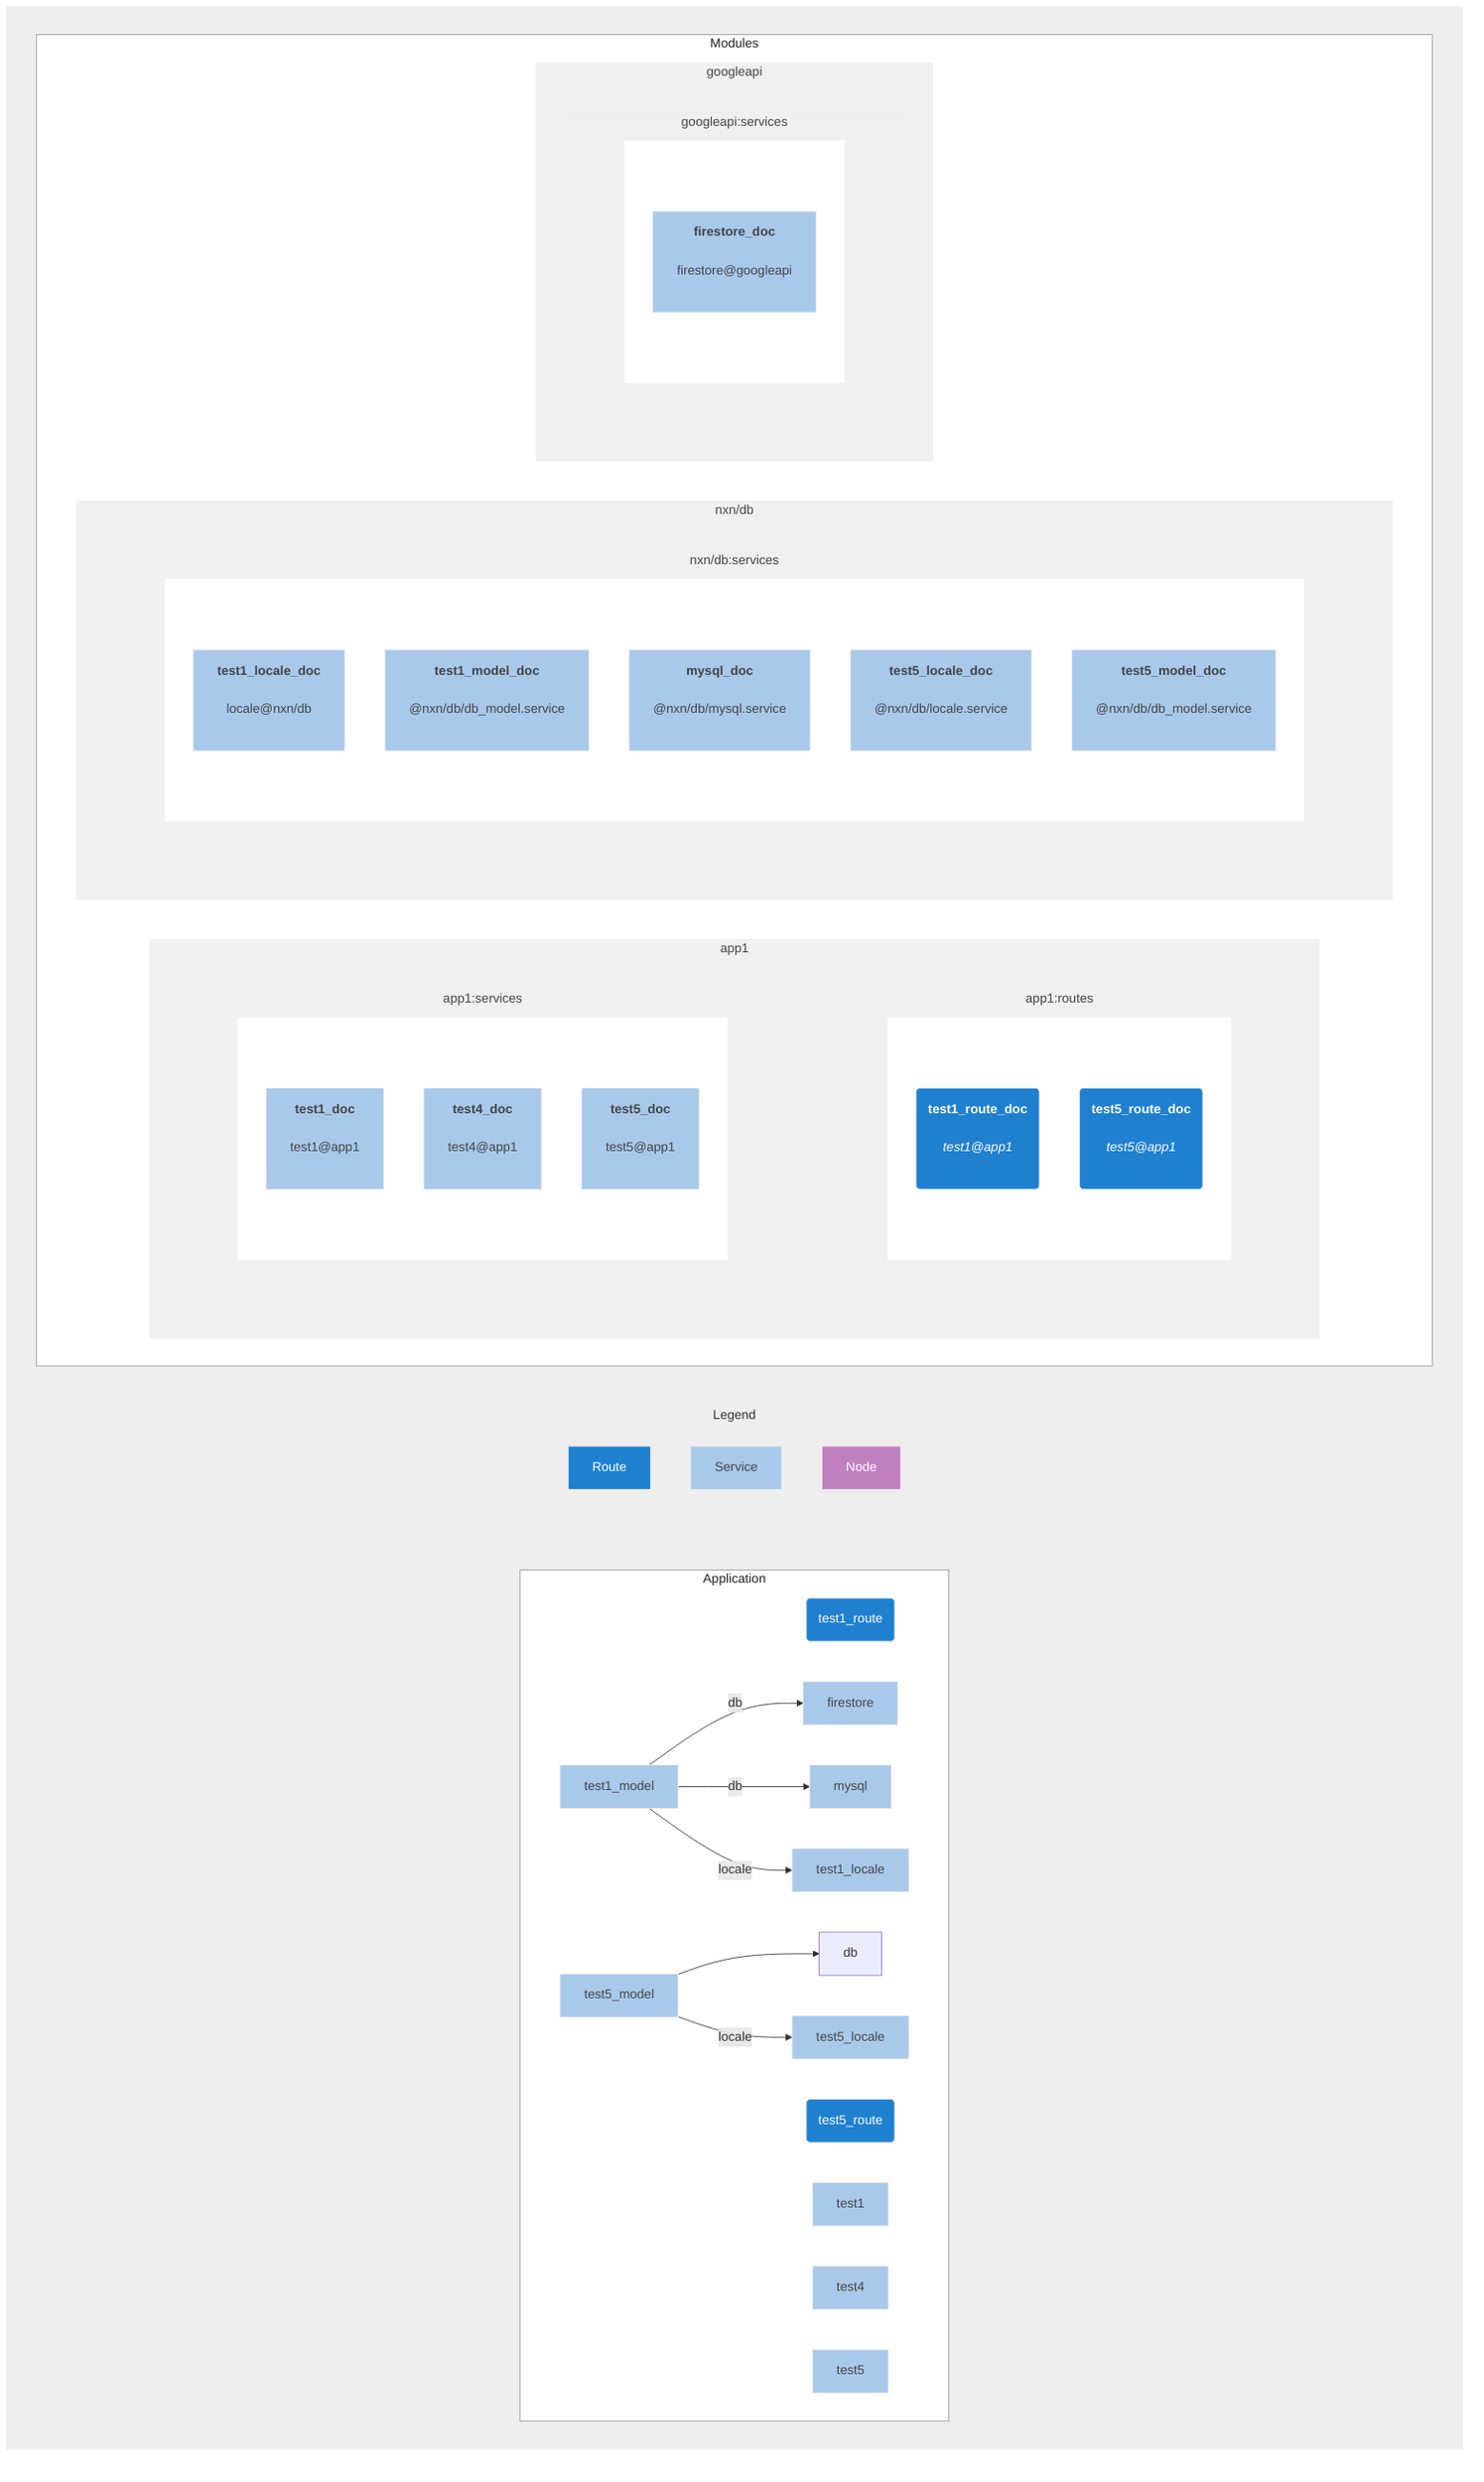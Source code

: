 graph TB;
subgraph main

subgraph Application
    direction LR;
    classDef nodeCls fill:#eee,stroke:#eee,color:#333
    classDef routeCls fill:#2080D0,stroke:#eee,color:#fff
    classDef nodCls fill:#C080C0,stroke:#eee,color:#fff
    classDef serviceCls fill:#A9C9EB,stroke:#eee,color:#444
    test1_route("test1_route"):::routeCls
    test5_route("test5_route"):::routeCls
    test1["test1"]:::serviceCls
    test1_locale["test1_locale"]:::serviceCls
    firestore["firestore"]:::serviceCls
    test1_model["test1_model"]:::serviceCls
    test1_model -- db -->firestore;
    test1_model -- db -->mysql;
    test1_model -- locale -->test1_locale;
    mysql["mysql"]:::serviceCls
    test4["test4"]:::serviceCls
    test5_locale["test5_locale"]:::serviceCls
    test5_model["test5_model"]:::serviceCls
    test5_model --> db;
    test5_model -- locale -->test5_locale;
    test5["test5"]:::serviceCls
end

subgraph Legend
    Route:::routeCls
    Service:::serviceCls
    Node:::nodCls
end

subgraph Modules
    direction LR;
    classDef nodeCls fill:#C080C0,stroke:#eee,color:#fff
    classDef routeCls fill:#2080D0,stroke:#eee,color:#fff
    classDef nodCls fill:#C080C0,stroke:#eee,color:#fff
    classDef serviceCls fill:#A9C9EB,stroke:#eee,color:#444


subgraph app1
direction TB;

subgraph app1:routes
direction LR;

subgraph app1_routes1
direction TB;
    test1_route_doc("<b>test1_route_doc</b><br><br><i>test1@app1</i><br><br>"):::routeCls

    test5_route_doc("<b>test5_route_doc</b><br><br><i>test5@app1</i><br><br>"):::routeCls

end
style app1_routes1 fill:#fff,stroke:#fff,color:#fff

end
style app1:routes fill:#f0f0f0,stroke:#eee,color:#444


subgraph app1:services
direction LR;

subgraph app1_services1
direction TB;
    test1_doc["<b>test1_doc</b><br><br>test1@app1<br><br>"]:::serviceCls

    test4_doc["<b>test4_doc</b><br><br>test4@app1<br><br>"]:::serviceCls

    test5_doc["<b>test5_doc</b><br><br>test5@app1<br><br>"]:::serviceCls

end
style app1_services1 fill:#fff,stroke:#fff,color:#fff

end
style app1:services fill:#f0f0f0,stroke:#eee,color:#444

end
style app1 fill:#f0f0f0,stroke:#eee,color:#444



subgraph nxn/db
direction TB;

subgraph nxn/db:services
direction LR;

subgraph nxn/db_services1
direction TB;
    test1_locale_doc["<b>test1_locale_doc</b><br><br>locale@nxn/db<br><br>"]:::serviceCls

    test1_model_doc["<b>test1_model_doc</b><br><br>@nxn/db/db_model.service<br><br>"]:::serviceCls

    mysql_doc["<b>mysql_doc</b><br><br>@nxn/db/mysql.service<br><br>"]:::serviceCls

    test5_locale_doc["<b>test5_locale_doc</b><br><br>@nxn/db/locale.service<br><br>"]:::serviceCls

    test5_model_doc["<b>test5_model_doc</b><br><br>@nxn/db/db_model.service<br><br>"]:::serviceCls

end
style nxn/db_services1 fill:#fff,stroke:#fff,color:#fff

end
style nxn/db:services fill:#f0f0f0,stroke:#eee,color:#444

end
style nxn/db fill:#f0f0f0,stroke:#eee,color:#444



subgraph googleapi
direction TB;

subgraph googleapi:services
direction LR;

subgraph googleapi_services1
direction TB;
    firestore_doc["<b>firestore_doc</b><br><br>firestore@googleapi<br><br>"]:::serviceCls

end
style googleapi_services1 fill:#fff,stroke:#fff,color:#fff

end
style googleapi:services fill:#f0f0f0,stroke:#eee,color:#444

end
style googleapi fill:#f0f0f0,stroke:#eee,color:#444
end
style Modules fill:#fff,stroke:#999,color:#222



end


style Application fill:#fff,stroke:#999,color:#222
style Legend fill:#eee,stroke:#eee,color:#333
style main fill:#eee,stroke:#eee,color:#eee